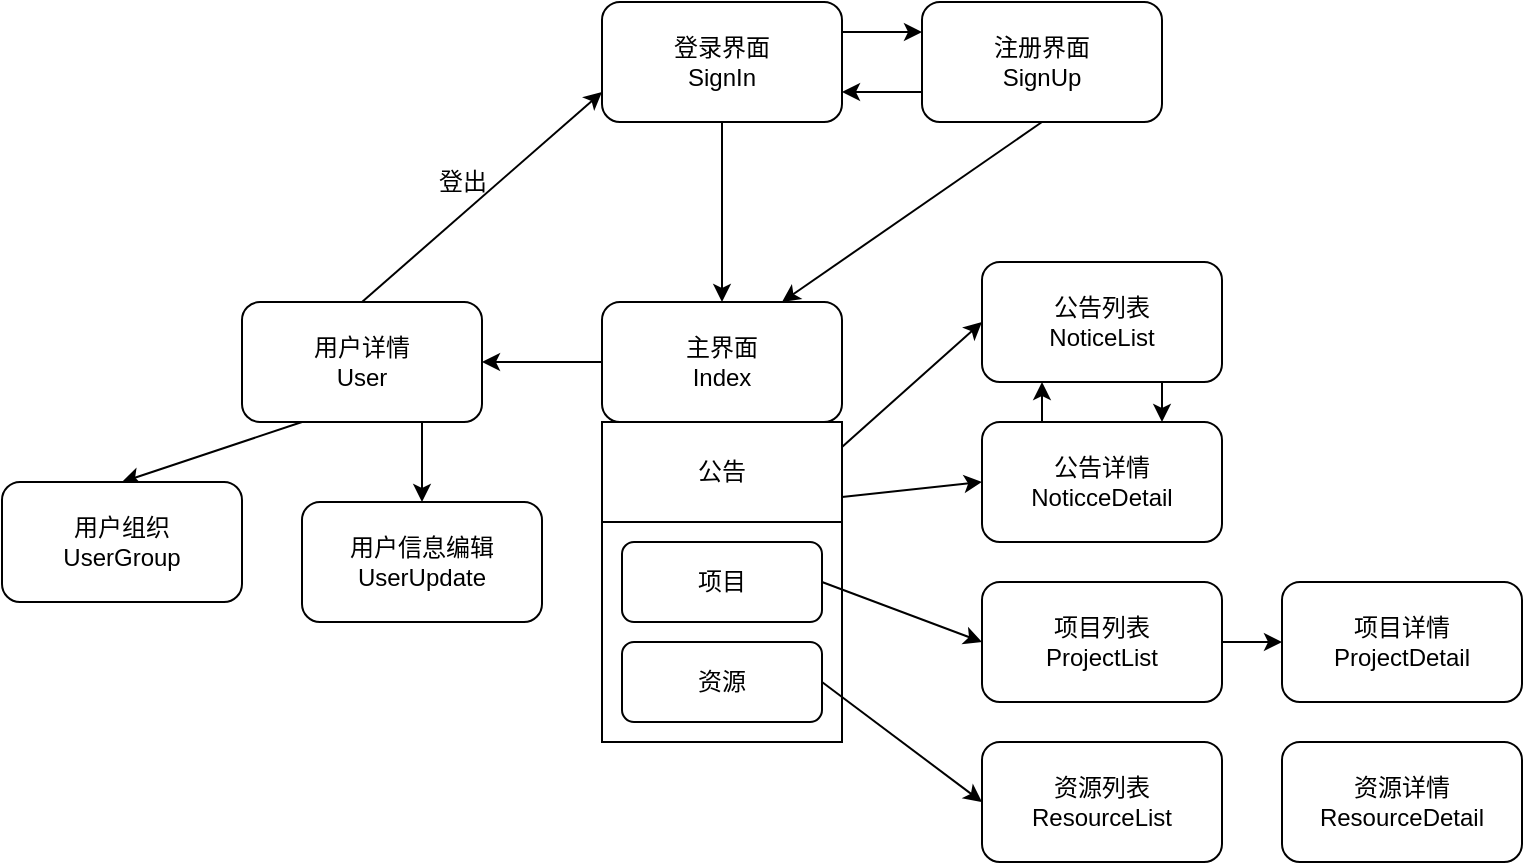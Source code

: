 <mxfile>
    <diagram id="Zu9vsXcl5P7Og2VzeF3I" name="第 1 页">
        <mxGraphModel dx="1102" dy="474" grid="1" gridSize="10" guides="1" tooltips="1" connect="1" arrows="1" fold="1" page="1" pageScale="1" pageWidth="827" pageHeight="1169" math="0" shadow="0">
            <root>
                <mxCell id="0"/>
                <mxCell id="1" parent="0"/>
                <mxCell id="6" style="edgeStyle=none;html=1;exitX=1;exitY=0.25;exitDx=0;exitDy=0;entryX=0;entryY=0.25;entryDx=0;entryDy=0;" edge="1" parent="1" source="3" target="4">
                    <mxGeometry relative="1" as="geometry"/>
                </mxCell>
                <mxCell id="8" style="edgeStyle=none;html=1;exitX=0.5;exitY=1;exitDx=0;exitDy=0;entryX=0.5;entryY=0;entryDx=0;entryDy=0;" edge="1" parent="1" source="3" target="5">
                    <mxGeometry relative="1" as="geometry"/>
                </mxCell>
                <mxCell id="3" value="登录界面&lt;br&gt;SignIn&lt;br&gt;" style="rounded=1;whiteSpace=wrap;html=1;" vertex="1" parent="1">
                    <mxGeometry x="330" y="100" width="120" height="60" as="geometry"/>
                </mxCell>
                <mxCell id="7" style="edgeStyle=none;html=1;exitX=0;exitY=0.75;exitDx=0;exitDy=0;entryX=1;entryY=0.75;entryDx=0;entryDy=0;" edge="1" parent="1" source="4" target="3">
                    <mxGeometry relative="1" as="geometry"/>
                </mxCell>
                <mxCell id="9" style="edgeStyle=none;html=1;exitX=0.5;exitY=1;exitDx=0;exitDy=0;entryX=0.75;entryY=0;entryDx=0;entryDy=0;" edge="1" parent="1" source="4" target="5">
                    <mxGeometry relative="1" as="geometry"/>
                </mxCell>
                <mxCell id="4" value="注册界面&lt;br&gt;SignUp" style="rounded=1;whiteSpace=wrap;html=1;" vertex="1" parent="1">
                    <mxGeometry x="490" y="100" width="120" height="60" as="geometry"/>
                </mxCell>
                <mxCell id="38" style="edgeStyle=none;html=1;exitX=0;exitY=0.5;exitDx=0;exitDy=0;entryX=1;entryY=0.5;entryDx=0;entryDy=0;" edge="1" parent="1" source="5" target="18">
                    <mxGeometry relative="1" as="geometry"/>
                </mxCell>
                <mxCell id="5" value="主界面&lt;br&gt;Index" style="rounded=1;whiteSpace=wrap;html=1;" vertex="1" parent="1">
                    <mxGeometry x="330" y="250" width="120" height="60" as="geometry"/>
                </mxCell>
                <mxCell id="17" value="" style="group" vertex="1" connectable="0" parent="1">
                    <mxGeometry x="330" y="310" width="120" height="160" as="geometry"/>
                </mxCell>
                <mxCell id="10" value="公告" style="rounded=0;whiteSpace=wrap;html=1;" vertex="1" parent="17">
                    <mxGeometry width="120" height="50" as="geometry"/>
                </mxCell>
                <mxCell id="11" value="" style="rounded=0;whiteSpace=wrap;html=1;" vertex="1" parent="17">
                    <mxGeometry y="50" width="120" height="110" as="geometry"/>
                </mxCell>
                <mxCell id="13" value="项目" style="rounded=1;whiteSpace=wrap;html=1;" vertex="1" parent="17">
                    <mxGeometry x="10" y="60" width="100" height="40" as="geometry"/>
                </mxCell>
                <mxCell id="15" value="资源" style="rounded=1;whiteSpace=wrap;html=1;" vertex="1" parent="17">
                    <mxGeometry x="10" y="110" width="100" height="40" as="geometry"/>
                </mxCell>
                <mxCell id="19" style="edgeStyle=none;html=1;exitX=0.5;exitY=0;exitDx=0;exitDy=0;entryX=0;entryY=0.75;entryDx=0;entryDy=0;" edge="1" parent="1" source="18" target="3">
                    <mxGeometry relative="1" as="geometry"/>
                </mxCell>
                <mxCell id="36" style="edgeStyle=none;html=1;exitX=0.25;exitY=1;exitDx=0;exitDy=0;entryX=0.5;entryY=0;entryDx=0;entryDy=0;" edge="1" parent="1" source="18" target="21">
                    <mxGeometry relative="1" as="geometry"/>
                </mxCell>
                <mxCell id="37" style="edgeStyle=none;html=1;exitX=0.75;exitY=1;exitDx=0;exitDy=0;entryX=0.5;entryY=0;entryDx=0;entryDy=0;" edge="1" parent="1" source="18" target="22">
                    <mxGeometry relative="1" as="geometry"/>
                </mxCell>
                <mxCell id="18" value="用户详情&lt;br&gt;User" style="rounded=1;whiteSpace=wrap;html=1;" vertex="1" parent="1">
                    <mxGeometry x="150" y="250" width="120" height="60" as="geometry"/>
                </mxCell>
                <mxCell id="20" value="登出" style="text;html=1;align=center;verticalAlign=middle;resizable=0;points=[];autosize=1;strokeColor=none;fillColor=none;" vertex="1" parent="1">
                    <mxGeometry x="235" y="175" width="50" height="30" as="geometry"/>
                </mxCell>
                <mxCell id="21" value="用户组织&lt;br&gt;UserGroup" style="rounded=1;whiteSpace=wrap;html=1;" vertex="1" parent="1">
                    <mxGeometry x="30" y="340" width="120" height="60" as="geometry"/>
                </mxCell>
                <mxCell id="22" value="用户信息编辑&lt;br&gt;UserUpdate" style="rounded=1;whiteSpace=wrap;html=1;" vertex="1" parent="1">
                    <mxGeometry x="180" y="350" width="120" height="60" as="geometry"/>
                </mxCell>
                <mxCell id="26" style="edgeStyle=none;html=1;exitX=0.75;exitY=1;exitDx=0;exitDy=0;entryX=0.75;entryY=0;entryDx=0;entryDy=0;" edge="1" parent="1" source="23" target="24">
                    <mxGeometry relative="1" as="geometry"/>
                </mxCell>
                <mxCell id="23" value="公告列表&lt;br&gt;NoticeList" style="rounded=1;whiteSpace=wrap;html=1;" vertex="1" parent="1">
                    <mxGeometry x="520" y="230" width="120" height="60" as="geometry"/>
                </mxCell>
                <mxCell id="25" style="edgeStyle=none;html=1;exitX=0.25;exitY=0;exitDx=0;exitDy=0;entryX=0.25;entryY=1;entryDx=0;entryDy=0;" edge="1" parent="1" source="24" target="23">
                    <mxGeometry relative="1" as="geometry"/>
                </mxCell>
                <mxCell id="24" value="公告详情&lt;br&gt;NoticceDetail" style="rounded=1;whiteSpace=wrap;html=1;" vertex="1" parent="1">
                    <mxGeometry x="520" y="310" width="120" height="60" as="geometry"/>
                </mxCell>
                <mxCell id="27" style="edgeStyle=none;html=1;exitX=1;exitY=0.25;exitDx=0;exitDy=0;entryX=0;entryY=0.5;entryDx=0;entryDy=0;" edge="1" parent="1" source="10" target="23">
                    <mxGeometry relative="1" as="geometry"/>
                </mxCell>
                <mxCell id="28" style="edgeStyle=none;html=1;exitX=1;exitY=0.75;exitDx=0;exitDy=0;entryX=0;entryY=0.5;entryDx=0;entryDy=0;" edge="1" parent="1" source="10" target="24">
                    <mxGeometry relative="1" as="geometry"/>
                </mxCell>
                <mxCell id="31" style="edgeStyle=none;html=1;exitX=1;exitY=0.5;exitDx=0;exitDy=0;entryX=0;entryY=0.5;entryDx=0;entryDy=0;" edge="1" parent="1" source="29" target="30">
                    <mxGeometry relative="1" as="geometry"/>
                </mxCell>
                <mxCell id="29" value="项目列表&lt;br&gt;ProjectList" style="rounded=1;whiteSpace=wrap;html=1;" vertex="1" parent="1">
                    <mxGeometry x="520" y="390" width="120" height="60" as="geometry"/>
                </mxCell>
                <mxCell id="30" value="项目详情&lt;br&gt;ProjectDetail" style="rounded=1;whiteSpace=wrap;html=1;" vertex="1" parent="1">
                    <mxGeometry x="670" y="390" width="120" height="60" as="geometry"/>
                </mxCell>
                <mxCell id="32" style="edgeStyle=none;html=1;exitX=1;exitY=0.5;exitDx=0;exitDy=0;entryX=0;entryY=0.5;entryDx=0;entryDy=0;" edge="1" parent="1" source="13" target="29">
                    <mxGeometry relative="1" as="geometry"/>
                </mxCell>
                <mxCell id="33" value="资源列表&lt;br&gt;ResourceList" style="rounded=1;whiteSpace=wrap;html=1;" vertex="1" parent="1">
                    <mxGeometry x="520" y="470" width="120" height="60" as="geometry"/>
                </mxCell>
                <mxCell id="34" value="资源详情&lt;br&gt;ResourceDetail" style="rounded=1;whiteSpace=wrap;html=1;" vertex="1" parent="1">
                    <mxGeometry x="670" y="470" width="120" height="60" as="geometry"/>
                </mxCell>
                <mxCell id="35" style="edgeStyle=none;html=1;exitX=1;exitY=0.5;exitDx=0;exitDy=0;entryX=0;entryY=0.5;entryDx=0;entryDy=0;" edge="1" parent="1" source="15" target="33">
                    <mxGeometry relative="1" as="geometry"/>
                </mxCell>
            </root>
        </mxGraphModel>
    </diagram>
</mxfile>